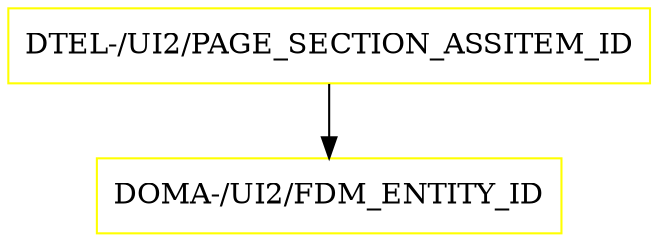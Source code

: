 digraph G {
  "DTEL-/UI2/PAGE_SECTION_ASSITEM_ID" [shape=box,color=yellow];
  "DOMA-/UI2/FDM_ENTITY_ID" [shape=box,color=yellow,URL="./DOMA_%23UI2%23FDM_ENTITY_ID.html"];
  "DTEL-/UI2/PAGE_SECTION_ASSITEM_ID" -> "DOMA-/UI2/FDM_ENTITY_ID";
}
